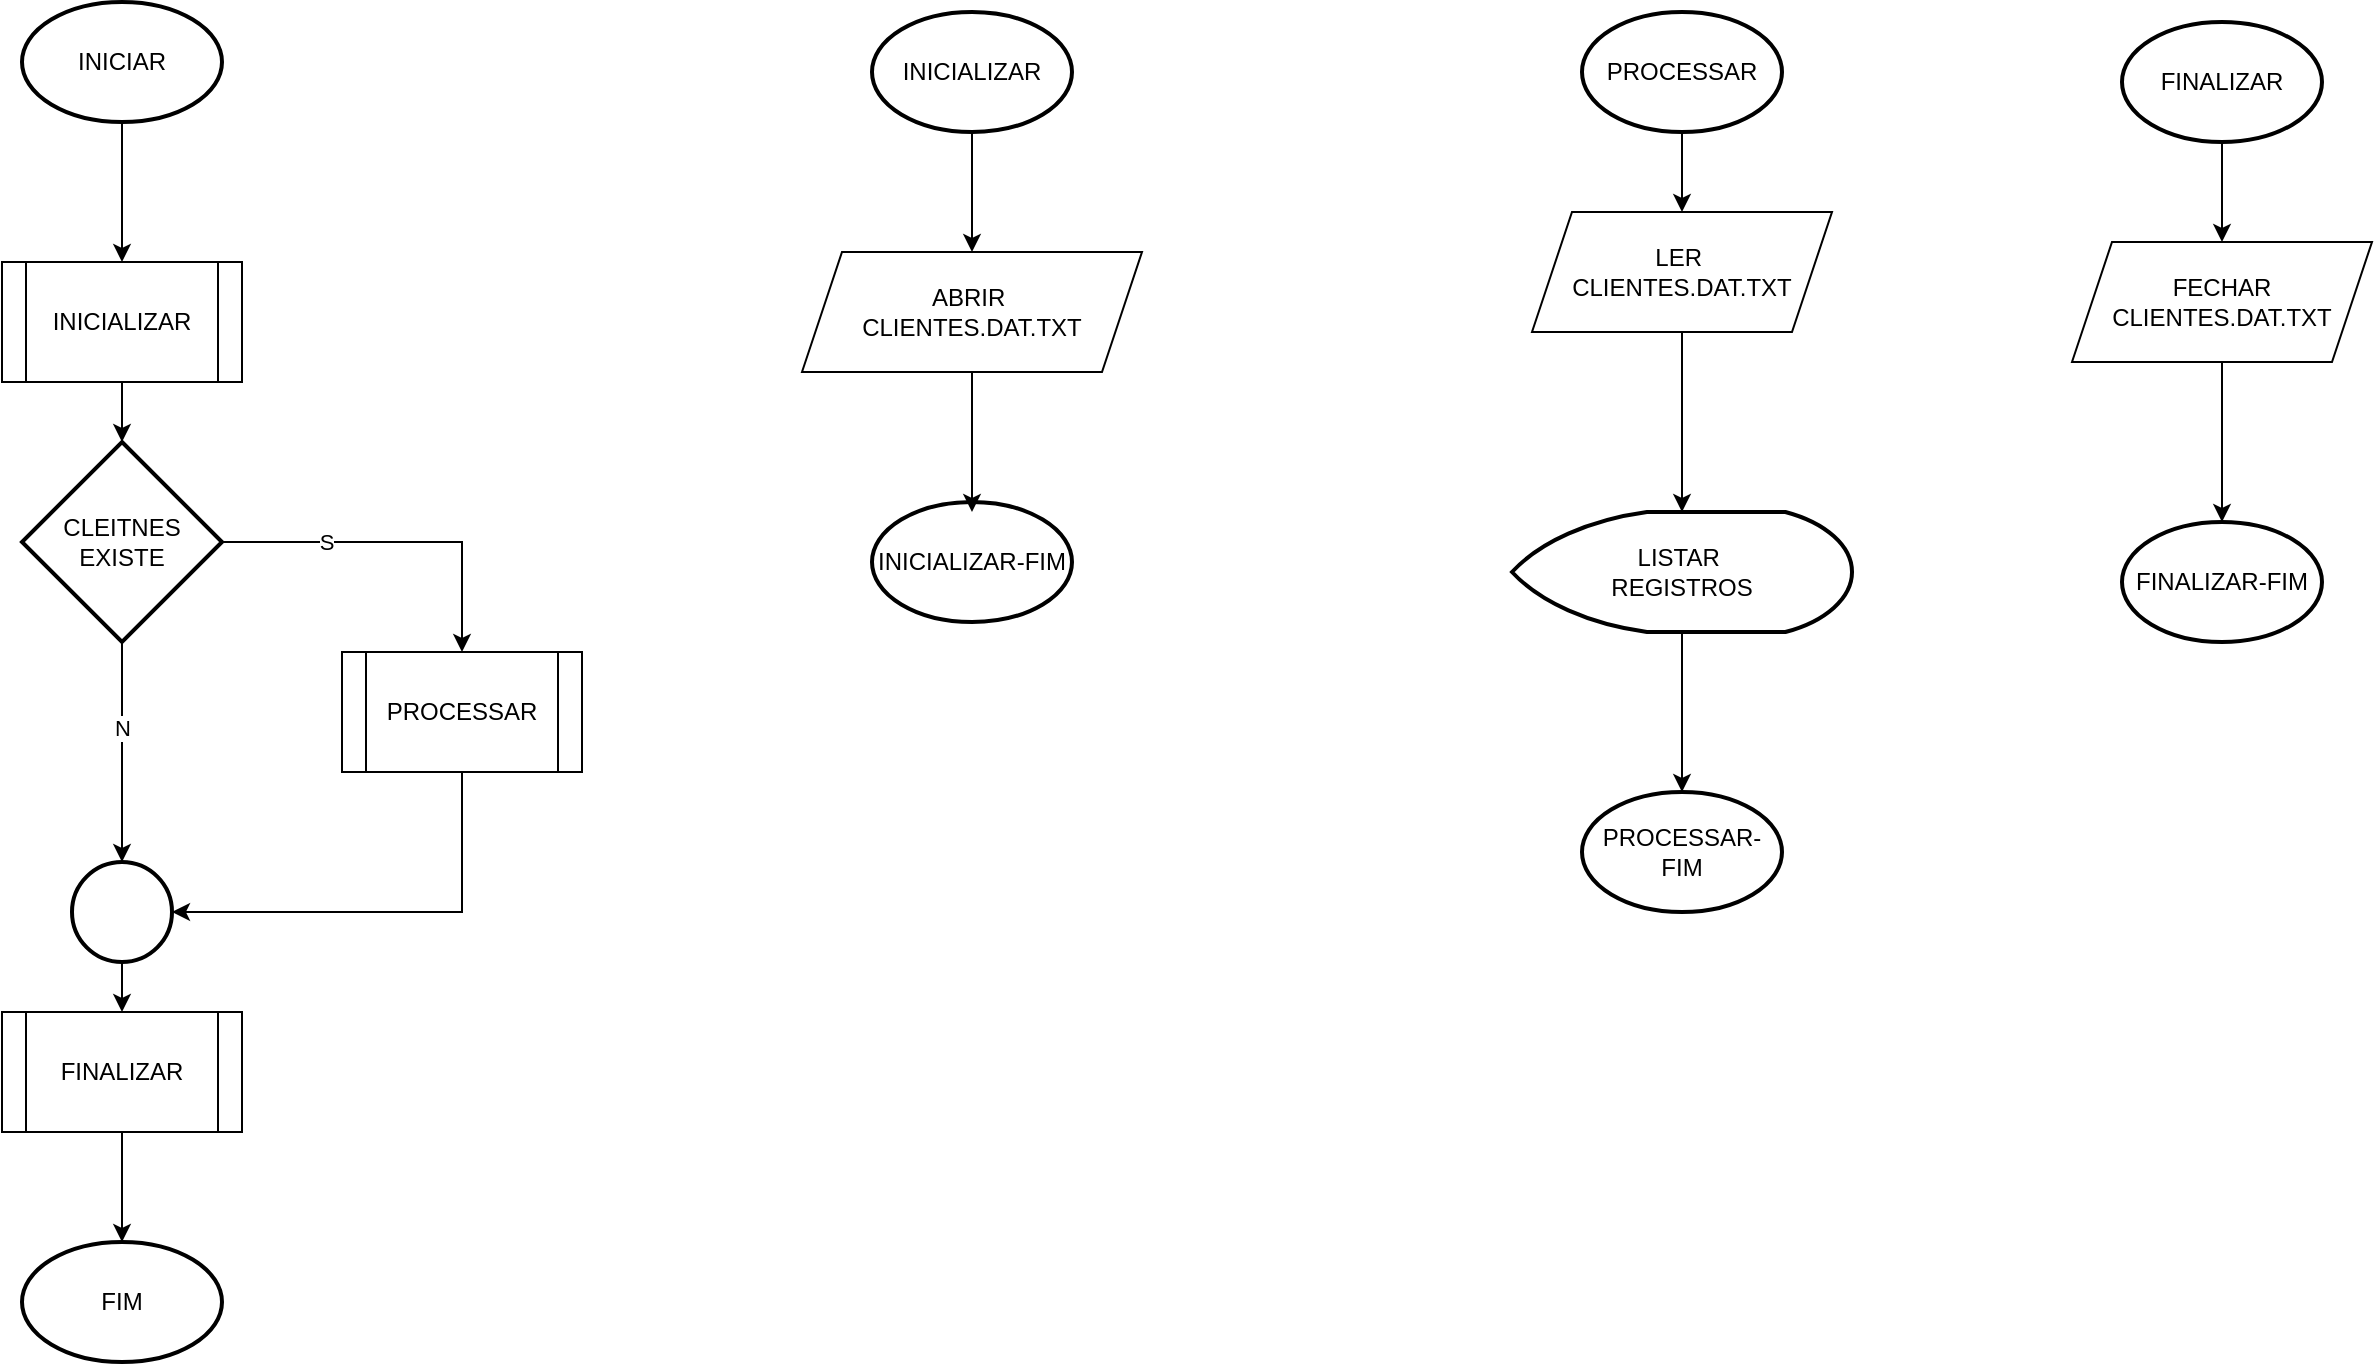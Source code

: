 <mxfile version="24.5.3" type="device">
  <diagram id="C5RBs43oDa-KdzZeNtuy" name="Page-1">
    <mxGraphModel dx="1050" dy="629" grid="1" gridSize="10" guides="1" tooltips="1" connect="1" arrows="1" fold="1" page="1" pageScale="1" pageWidth="827" pageHeight="1169" math="0" shadow="0">
      <root>
        <mxCell id="WIyWlLk6GJQsqaUBKTNV-0" />
        <mxCell id="WIyWlLk6GJQsqaUBKTNV-1" parent="WIyWlLk6GJQsqaUBKTNV-0" />
        <mxCell id="5ytbX0h4g1cADtf9Wb5l-6" value="" style="edgeStyle=orthogonalEdgeStyle;rounded=0;orthogonalLoop=1;jettySize=auto;html=1;" parent="WIyWlLk6GJQsqaUBKTNV-1" source="5ytbX0h4g1cADtf9Wb5l-0" target="5ytbX0h4g1cADtf9Wb5l-4" edge="1">
          <mxGeometry relative="1" as="geometry" />
        </mxCell>
        <mxCell id="5ytbX0h4g1cADtf9Wb5l-0" value="INICIAR" style="strokeWidth=2;html=1;shape=mxgraph.flowchart.start_1;whiteSpace=wrap;" parent="WIyWlLk6GJQsqaUBKTNV-1" vertex="1">
          <mxGeometry x="30" y="20" width="100" height="60" as="geometry" />
        </mxCell>
        <mxCell id="5ytbX0h4g1cADtf9Wb5l-1" value="PROCESSAR" style="shape=process;whiteSpace=wrap;html=1;backgroundOutline=1;" parent="WIyWlLk6GJQsqaUBKTNV-1" vertex="1">
          <mxGeometry x="190" y="345" width="120" height="60" as="geometry" />
        </mxCell>
        <mxCell id="5ytbX0h4g1cADtf9Wb5l-9" value="" style="edgeStyle=orthogonalEdgeStyle;rounded=0;orthogonalLoop=1;jettySize=auto;html=1;" parent="WIyWlLk6GJQsqaUBKTNV-1" source="5ytbX0h4g1cADtf9Wb5l-2" target="5ytbX0h4g1cADtf9Wb5l-5" edge="1">
          <mxGeometry relative="1" as="geometry" />
        </mxCell>
        <mxCell id="5ytbX0h4g1cADtf9Wb5l-2" value="FINALIZAR" style="shape=process;whiteSpace=wrap;html=1;backgroundOutline=1;" parent="WIyWlLk6GJQsqaUBKTNV-1" vertex="1">
          <mxGeometry x="20" y="525" width="120" height="60" as="geometry" />
        </mxCell>
        <mxCell id="dlLKhuoj6HmgScT-1_ik-6" value="" style="edgeStyle=orthogonalEdgeStyle;rounded=0;orthogonalLoop=1;jettySize=auto;html=1;" edge="1" parent="WIyWlLk6GJQsqaUBKTNV-1" source="5ytbX0h4g1cADtf9Wb5l-4" target="dlLKhuoj6HmgScT-1_ik-5">
          <mxGeometry relative="1" as="geometry" />
        </mxCell>
        <mxCell id="5ytbX0h4g1cADtf9Wb5l-4" value="INICIALIZAR" style="shape=process;whiteSpace=wrap;html=1;backgroundOutline=1;" parent="WIyWlLk6GJQsqaUBKTNV-1" vertex="1">
          <mxGeometry x="20" y="150" width="120" height="60" as="geometry" />
        </mxCell>
        <mxCell id="5ytbX0h4g1cADtf9Wb5l-5" value="FIM" style="strokeWidth=2;html=1;shape=mxgraph.flowchart.start_1;whiteSpace=wrap;" parent="WIyWlLk6GJQsqaUBKTNV-1" vertex="1">
          <mxGeometry x="30" y="640" width="100" height="60" as="geometry" />
        </mxCell>
        <mxCell id="5ytbX0h4g1cADtf9Wb5l-14" value="" style="edgeStyle=orthogonalEdgeStyle;rounded=0;orthogonalLoop=1;jettySize=auto;html=1;" parent="WIyWlLk6GJQsqaUBKTNV-1" source="5ytbX0h4g1cADtf9Wb5l-11" target="5ytbX0h4g1cADtf9Wb5l-13" edge="1">
          <mxGeometry relative="1" as="geometry" />
        </mxCell>
        <mxCell id="5ytbX0h4g1cADtf9Wb5l-11" value="INICIALIZAR" style="strokeWidth=2;html=1;shape=mxgraph.flowchart.start_1;whiteSpace=wrap;" parent="WIyWlLk6GJQsqaUBKTNV-1" vertex="1">
          <mxGeometry x="455" y="25" width="100" height="60" as="geometry" />
        </mxCell>
        <mxCell id="5ytbX0h4g1cADtf9Wb5l-12" value="INICIALIZAR-FIM" style="strokeWidth=2;html=1;shape=mxgraph.flowchart.start_1;whiteSpace=wrap;" parent="WIyWlLk6GJQsqaUBKTNV-1" vertex="1">
          <mxGeometry x="455" y="270" width="100" height="60" as="geometry" />
        </mxCell>
        <mxCell id="5ytbX0h4g1cADtf9Wb5l-13" value="ABRIR&amp;nbsp;&lt;br&gt;CLIENTES.DAT.TXT" style="shape=parallelogram;perimeter=parallelogramPerimeter;whiteSpace=wrap;html=1;fixedSize=1;" parent="WIyWlLk6GJQsqaUBKTNV-1" vertex="1">
          <mxGeometry x="420" y="145" width="170" height="60" as="geometry" />
        </mxCell>
        <mxCell id="rlNwJg9iRtMwO61U2aVB-1" style="edgeStyle=orthogonalEdgeStyle;rounded=0;orthogonalLoop=1;jettySize=auto;html=1;exitX=0.5;exitY=1;exitDx=0;exitDy=0;entryX=0.5;entryY=0;entryDx=0;entryDy=0;entryPerimeter=0;" parent="WIyWlLk6GJQsqaUBKTNV-1" source="5ytbX0h4g1cADtf9Wb5l-13" edge="1">
          <mxGeometry relative="1" as="geometry">
            <mxPoint x="505" y="275" as="targetPoint" />
          </mxGeometry>
        </mxCell>
        <mxCell id="C5AyCtRpkrBsvePiwGX8-2" value="" style="edgeStyle=orthogonalEdgeStyle;rounded=0;orthogonalLoop=1;jettySize=auto;html=1;" parent="WIyWlLk6GJQsqaUBKTNV-1" source="C5AyCtRpkrBsvePiwGX8-0" target="C5AyCtRpkrBsvePiwGX8-1" edge="1">
          <mxGeometry relative="1" as="geometry" />
        </mxCell>
        <mxCell id="C5AyCtRpkrBsvePiwGX8-0" value="PROCESSAR" style="strokeWidth=2;html=1;shape=mxgraph.flowchart.start_1;whiteSpace=wrap;" parent="WIyWlLk6GJQsqaUBKTNV-1" vertex="1">
          <mxGeometry x="810" y="25" width="100" height="60" as="geometry" />
        </mxCell>
        <mxCell id="C5AyCtRpkrBsvePiwGX8-4" value="" style="edgeStyle=orthogonalEdgeStyle;rounded=0;orthogonalLoop=1;jettySize=auto;html=1;" parent="WIyWlLk6GJQsqaUBKTNV-1" source="C5AyCtRpkrBsvePiwGX8-1" target="C5AyCtRpkrBsvePiwGX8-3" edge="1">
          <mxGeometry relative="1" as="geometry" />
        </mxCell>
        <mxCell id="C5AyCtRpkrBsvePiwGX8-1" value="LER&amp;nbsp;&lt;div&gt;CLIENTES.DAT.TXT&lt;/div&gt;" style="shape=parallelogram;perimeter=parallelogramPerimeter;whiteSpace=wrap;html=1;fixedSize=1;" parent="WIyWlLk6GJQsqaUBKTNV-1" vertex="1">
          <mxGeometry x="785" y="125" width="150" height="60" as="geometry" />
        </mxCell>
        <mxCell id="C5AyCtRpkrBsvePiwGX8-6" value="" style="edgeStyle=orthogonalEdgeStyle;rounded=0;orthogonalLoop=1;jettySize=auto;html=1;" parent="WIyWlLk6GJQsqaUBKTNV-1" source="C5AyCtRpkrBsvePiwGX8-3" target="C5AyCtRpkrBsvePiwGX8-5" edge="1">
          <mxGeometry relative="1" as="geometry" />
        </mxCell>
        <mxCell id="C5AyCtRpkrBsvePiwGX8-3" value="LISTAR&amp;nbsp;&lt;div&gt;REGISTROS&lt;/div&gt;" style="strokeWidth=2;html=1;shape=mxgraph.flowchart.display;whiteSpace=wrap;" parent="WIyWlLk6GJQsqaUBKTNV-1" vertex="1">
          <mxGeometry x="775" y="275" width="170" height="60" as="geometry" />
        </mxCell>
        <mxCell id="C5AyCtRpkrBsvePiwGX8-5" value="PROCESSAR-FIM" style="strokeWidth=2;html=1;shape=mxgraph.flowchart.start_1;whiteSpace=wrap;" parent="WIyWlLk6GJQsqaUBKTNV-1" vertex="1">
          <mxGeometry x="810" y="415" width="100" height="60" as="geometry" />
        </mxCell>
        <mxCell id="C5AyCtRpkrBsvePiwGX8-10" value="" style="edgeStyle=orthogonalEdgeStyle;rounded=0;orthogonalLoop=1;jettySize=auto;html=1;" parent="WIyWlLk6GJQsqaUBKTNV-1" source="C5AyCtRpkrBsvePiwGX8-7" target="C5AyCtRpkrBsvePiwGX8-9" edge="1">
          <mxGeometry relative="1" as="geometry" />
        </mxCell>
        <mxCell id="C5AyCtRpkrBsvePiwGX8-7" value="FINALIZAR" style="strokeWidth=2;html=1;shape=mxgraph.flowchart.start_1;whiteSpace=wrap;" parent="WIyWlLk6GJQsqaUBKTNV-1" vertex="1">
          <mxGeometry x="1080" y="30" width="100" height="60" as="geometry" />
        </mxCell>
        <mxCell id="C5AyCtRpkrBsvePiwGX8-12" value="" style="edgeStyle=orthogonalEdgeStyle;rounded=0;orthogonalLoop=1;jettySize=auto;html=1;" parent="WIyWlLk6GJQsqaUBKTNV-1" source="C5AyCtRpkrBsvePiwGX8-9" target="C5AyCtRpkrBsvePiwGX8-11" edge="1">
          <mxGeometry relative="1" as="geometry" />
        </mxCell>
        <mxCell id="C5AyCtRpkrBsvePiwGX8-9" value="FECHAR&lt;div&gt;CLIENTES.DAT.TXT&lt;/div&gt;" style="shape=parallelogram;perimeter=parallelogramPerimeter;whiteSpace=wrap;html=1;fixedSize=1;" parent="WIyWlLk6GJQsqaUBKTNV-1" vertex="1">
          <mxGeometry x="1055" y="140" width="150" height="60" as="geometry" />
        </mxCell>
        <mxCell id="C5AyCtRpkrBsvePiwGX8-11" value="FINALIZAR-FIM" style="strokeWidth=2;html=1;shape=mxgraph.flowchart.start_1;whiteSpace=wrap;" parent="WIyWlLk6GJQsqaUBKTNV-1" vertex="1">
          <mxGeometry x="1080" y="280" width="100" height="60" as="geometry" />
        </mxCell>
        <mxCell id="dlLKhuoj6HmgScT-1_ik-7" style="edgeStyle=orthogonalEdgeStyle;rounded=0;orthogonalLoop=1;jettySize=auto;html=1;exitX=1;exitY=0.5;exitDx=0;exitDy=0;exitPerimeter=0;entryX=0.5;entryY=0;entryDx=0;entryDy=0;" edge="1" parent="WIyWlLk6GJQsqaUBKTNV-1" source="dlLKhuoj6HmgScT-1_ik-5" target="5ytbX0h4g1cADtf9Wb5l-1">
          <mxGeometry relative="1" as="geometry" />
        </mxCell>
        <mxCell id="dlLKhuoj6HmgScT-1_ik-8" value="S" style="edgeLabel;html=1;align=center;verticalAlign=middle;resizable=0;points=[];" vertex="1" connectable="0" parent="dlLKhuoj6HmgScT-1_ik-7">
          <mxGeometry x="-0.409" relative="1" as="geometry">
            <mxPoint as="offset" />
          </mxGeometry>
        </mxCell>
        <mxCell id="dlLKhuoj6HmgScT-1_ik-5" value="CLEITNES EXISTE" style="strokeWidth=2;html=1;shape=mxgraph.flowchart.decision;whiteSpace=wrap;" vertex="1" parent="WIyWlLk6GJQsqaUBKTNV-1">
          <mxGeometry x="30" y="240" width="100" height="100" as="geometry" />
        </mxCell>
        <mxCell id="dlLKhuoj6HmgScT-1_ik-10" value="" style="edgeStyle=orthogonalEdgeStyle;rounded=0;orthogonalLoop=1;jettySize=auto;html=1;" edge="1" parent="WIyWlLk6GJQsqaUBKTNV-1" source="dlLKhuoj6HmgScT-1_ik-9" target="5ytbX0h4g1cADtf9Wb5l-2">
          <mxGeometry relative="1" as="geometry" />
        </mxCell>
        <mxCell id="dlLKhuoj6HmgScT-1_ik-9" value="" style="strokeWidth=2;html=1;shape=mxgraph.flowchart.start_2;whiteSpace=wrap;" vertex="1" parent="WIyWlLk6GJQsqaUBKTNV-1">
          <mxGeometry x="55" y="450" width="50" height="50" as="geometry" />
        </mxCell>
        <mxCell id="dlLKhuoj6HmgScT-1_ik-11" style="edgeStyle=orthogonalEdgeStyle;rounded=0;orthogonalLoop=1;jettySize=auto;html=1;exitX=0.5;exitY=1;exitDx=0;exitDy=0;entryX=1;entryY=0.5;entryDx=0;entryDy=0;entryPerimeter=0;" edge="1" parent="WIyWlLk6GJQsqaUBKTNV-1" source="5ytbX0h4g1cADtf9Wb5l-1" target="dlLKhuoj6HmgScT-1_ik-9">
          <mxGeometry relative="1" as="geometry" />
        </mxCell>
        <mxCell id="dlLKhuoj6HmgScT-1_ik-12" style="edgeStyle=orthogonalEdgeStyle;rounded=0;orthogonalLoop=1;jettySize=auto;html=1;exitX=0.5;exitY=1;exitDx=0;exitDy=0;exitPerimeter=0;entryX=0.5;entryY=0;entryDx=0;entryDy=0;entryPerimeter=0;" edge="1" parent="WIyWlLk6GJQsqaUBKTNV-1" source="dlLKhuoj6HmgScT-1_ik-5" target="dlLKhuoj6HmgScT-1_ik-9">
          <mxGeometry relative="1" as="geometry" />
        </mxCell>
        <mxCell id="dlLKhuoj6HmgScT-1_ik-13" value="N" style="edgeLabel;html=1;align=center;verticalAlign=middle;resizable=0;points=[];" vertex="1" connectable="0" parent="dlLKhuoj6HmgScT-1_ik-12">
          <mxGeometry x="-0.218" relative="1" as="geometry">
            <mxPoint as="offset" />
          </mxGeometry>
        </mxCell>
      </root>
    </mxGraphModel>
  </diagram>
</mxfile>
